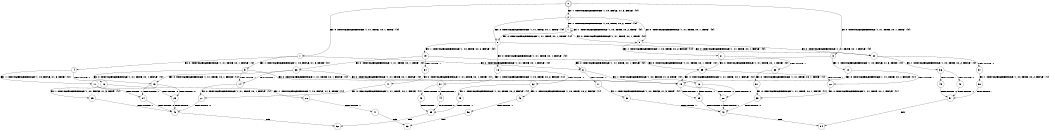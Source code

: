 digraph BCG {
size = "7, 10.5";
center = TRUE;
node [shape = circle];
0 [peripheries = 2];
0 -> 1 [label = "EX !0 !ATOMIC_EXCH_BRANCH (1, +1, TRUE, +0, 1, TRUE) !{0}"];
0 -> 2 [label = "EX !1 !ATOMIC_EXCH_BRANCH (1, +0, FALSE, +1, 3, FALSE) !{0}"];
0 -> 3 [label = "EX !0 !ATOMIC_EXCH_BRANCH (1, +1, TRUE, +0, 1, TRUE) !{0}"];
1 -> 4 [label = "EX !0 !ATOMIC_EXCH_BRANCH (1, +1, TRUE, +0, 1, FALSE) !{0}"];
1 -> 5 [label = "EX !1 !ATOMIC_EXCH_BRANCH (1, +0, FALSE, +1, 3, TRUE) !{0}"];
1 -> 6 [label = "EX !0 !ATOMIC_EXCH_BRANCH (1, +1, TRUE, +0, 1, FALSE) !{0}"];
2 -> 7 [label = "EX !1 !ATOMIC_EXCH_BRANCH (1, +0, TRUE, +0, 2, TRUE) !{0}"];
2 -> 8 [label = "EX !0 !ATOMIC_EXCH_BRANCH (1, +1, TRUE, +0, 1, TRUE) !{0}"];
2 -> 9 [label = "EX !0 !ATOMIC_EXCH_BRANCH (1, +1, TRUE, +0, 1, TRUE) !{0}"];
3 -> 10 [label = "EX !1 !ATOMIC_EXCH_BRANCH (1, +0, FALSE, +1, 3, TRUE) !{0}"];
3 -> 6 [label = "EX !0 !ATOMIC_EXCH_BRANCH (1, +1, TRUE, +0, 1, FALSE) !{0}"];
4 -> 11 [label = "EX !1 !ATOMIC_EXCH_BRANCH (1, +0, FALSE, +1, 3, TRUE) !{0}"];
4 -> 12 [label = "TERMINATE !0"];
5 -> 13 [label = "EX !0 !ATOMIC_EXCH_BRANCH (1, +1, TRUE, +0, 1, FALSE) !{0}"];
5 -> 14 [label = "TERMINATE !1"];
5 -> 15 [label = "EX !0 !ATOMIC_EXCH_BRANCH (1, +1, TRUE, +0, 1, FALSE) !{0}"];
6 -> 16 [label = "EX !1 !ATOMIC_EXCH_BRANCH (1, +0, FALSE, +1, 3, TRUE) !{0}"];
6 -> 17 [label = "TERMINATE !0"];
7 -> 7 [label = "EX !1 !ATOMIC_EXCH_BRANCH (1, +0, TRUE, +0, 2, TRUE) !{0}"];
7 -> 8 [label = "EX !0 !ATOMIC_EXCH_BRANCH (1, +1, TRUE, +0, 1, TRUE) !{0}"];
7 -> 9 [label = "EX !0 !ATOMIC_EXCH_BRANCH (1, +1, TRUE, +0, 1, TRUE) !{0}"];
8 -> 18 [label = "EX !0 !ATOMIC_EXCH_BRANCH (1, +1, TRUE, +0, 1, FALSE) !{0}"];
8 -> 19 [label = "EX !1 !ATOMIC_EXCH_BRANCH (1, +0, TRUE, +0, 2, FALSE) !{0}"];
8 -> 20 [label = "EX !0 !ATOMIC_EXCH_BRANCH (1, +1, TRUE, +0, 1, FALSE) !{0}"];
9 -> 21 [label = "EX !1 !ATOMIC_EXCH_BRANCH (1, +0, TRUE, +0, 2, FALSE) !{0}"];
9 -> 20 [label = "EX !0 !ATOMIC_EXCH_BRANCH (1, +1, TRUE, +0, 1, FALSE) !{0}"];
10 -> 22 [label = "TERMINATE !1"];
10 -> 15 [label = "EX !0 !ATOMIC_EXCH_BRANCH (1, +1, TRUE, +0, 1, FALSE) !{0}"];
11 -> 23 [label = "TERMINATE !0"];
11 -> 24 [label = "TERMINATE !1"];
12 -> 25 [label = "EX !1 !ATOMIC_EXCH_BRANCH (1, +0, FALSE, +1, 3, TRUE) !{1}"];
12 -> 26 [label = "EX !1 !ATOMIC_EXCH_BRANCH (1, +0, FALSE, +1, 3, TRUE) !{1}"];
13 -> 23 [label = "TERMINATE !0"];
13 -> 24 [label = "TERMINATE !1"];
14 -> 27 [label = "EX !0 !ATOMIC_EXCH_BRANCH (1, +1, TRUE, +0, 1, FALSE) !{1}"];
15 -> 28 [label = "TERMINATE !0"];
15 -> 29 [label = "TERMINATE !1"];
16 -> 28 [label = "TERMINATE !0"];
16 -> 29 [label = "TERMINATE !1"];
17 -> 30 [label = "EX !1 !ATOMIC_EXCH_BRANCH (1, +0, FALSE, +1, 3, TRUE) !{1}"];
18 -> 31 [label = "EX !1 !ATOMIC_EXCH_BRANCH (1, +0, TRUE, +0, 2, FALSE) !{0}"];
18 -> 32 [label = "TERMINATE !0"];
19 -> 33 [label = "EX !0 !ATOMIC_EXCH_BRANCH (1, +1, TRUE, +0, 1, TRUE) !{0}"];
19 -> 34 [label = "TERMINATE !1"];
19 -> 35 [label = "EX !0 !ATOMIC_EXCH_BRANCH (1, +1, TRUE, +0, 1, TRUE) !{0}"];
20 -> 36 [label = "EX !1 !ATOMIC_EXCH_BRANCH (1, +0, TRUE, +0, 2, FALSE) !{0}"];
20 -> 37 [label = "TERMINATE !0"];
21 -> 38 [label = "TERMINATE !1"];
21 -> 35 [label = "EX !0 !ATOMIC_EXCH_BRANCH (1, +1, TRUE, +0, 1, TRUE) !{0}"];
22 -> 39 [label = "EX !0 !ATOMIC_EXCH_BRANCH (1, +1, TRUE, +0, 1, FALSE) !{1}"];
23 -> 40 [label = "TERMINATE !1"];
24 -> 40 [label = "TERMINATE !0"];
25 -> 40 [label = "TERMINATE !1"];
26 -> 41 [label = "TERMINATE !1"];
27 -> 40 [label = "TERMINATE !0"];
28 -> 42 [label = "TERMINATE !1"];
29 -> 42 [label = "TERMINATE !0"];
30 -> 42 [label = "TERMINATE !1"];
31 -> 43 [label = "TERMINATE !0"];
31 -> 44 [label = "TERMINATE !1"];
32 -> 45 [label = "EX !1 !ATOMIC_EXCH_BRANCH (1, +0, TRUE, +0, 2, FALSE) !{1}"];
32 -> 46 [label = "EX !1 !ATOMIC_EXCH_BRANCH (1, +0, TRUE, +0, 2, FALSE) !{1}"];
33 -> 13 [label = "EX !0 !ATOMIC_EXCH_BRANCH (1, +1, TRUE, +0, 1, FALSE) !{0}"];
33 -> 14 [label = "TERMINATE !1"];
33 -> 15 [label = "EX !0 !ATOMIC_EXCH_BRANCH (1, +1, TRUE, +0, 1, FALSE) !{0}"];
34 -> 47 [label = "EX !0 !ATOMIC_EXCH_BRANCH (1, +1, TRUE, +0, 1, TRUE) !{1}"];
35 -> 22 [label = "TERMINATE !1"];
35 -> 15 [label = "EX !0 !ATOMIC_EXCH_BRANCH (1, +1, TRUE, +0, 1, FALSE) !{0}"];
36 -> 48 [label = "TERMINATE !0"];
36 -> 49 [label = "TERMINATE !1"];
37 -> 50 [label = "EX !1 !ATOMIC_EXCH_BRANCH (1, +0, TRUE, +0, 2, FALSE) !{1}"];
38 -> 51 [label = "EX !0 !ATOMIC_EXCH_BRANCH (1, +1, TRUE, +0, 1, TRUE) !{1}"];
39 -> 42 [label = "TERMINATE !0"];
40 -> 52 [label = "exit"];
41 -> 53 [label = "exit"];
42 -> 54 [label = "exit"];
43 -> 55 [label = "TERMINATE !1"];
44 -> 55 [label = "TERMINATE !0"];
45 -> 55 [label = "TERMINATE !1"];
46 -> 56 [label = "TERMINATE !1"];
47 -> 27 [label = "EX !0 !ATOMIC_EXCH_BRANCH (1, +1, TRUE, +0, 1, FALSE) !{1}"];
48 -> 57 [label = "TERMINATE !1"];
49 -> 57 [label = "TERMINATE !0"];
50 -> 57 [label = "TERMINATE !1"];
51 -> 39 [label = "EX !0 !ATOMIC_EXCH_BRANCH (1, +1, TRUE, +0, 1, FALSE) !{1}"];
55 -> 52 [label = "exit"];
56 -> 53 [label = "exit"];
57 -> 54 [label = "exit"];
}
